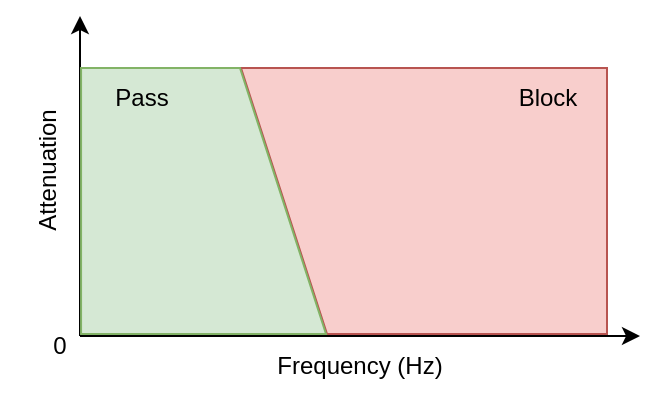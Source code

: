 <mxfile version="20.2.7" type="device"><diagram id="lz21TJQN8Bn_RTYW_u7-" name="Page-1"><mxGraphModel dx="765" dy="456" grid="1" gridSize="10" guides="1" tooltips="1" connect="1" arrows="1" fold="1" page="1" pageScale="1" pageWidth="827" pageHeight="1169" math="0" shadow="0"><root><mxCell id="0"/><mxCell id="1" parent="0"/><mxCell id="LBHt2mJenqAYseAPDTce-1" value="" style="endArrow=classic;html=1;rounded=0;" parent="1" edge="1"><mxGeometry width="50" height="50" relative="1" as="geometry"><mxPoint x="240" y="360" as="sourcePoint"/><mxPoint x="520" y="360" as="targetPoint"/></mxGeometry></mxCell><mxCell id="LBHt2mJenqAYseAPDTce-2" value="" style="endArrow=classic;html=1;rounded=0;" parent="1" edge="1"><mxGeometry width="50" height="50" relative="1" as="geometry"><mxPoint x="240" y="360" as="sourcePoint"/><mxPoint x="240" y="200" as="targetPoint"/></mxGeometry></mxCell><mxCell id="LBHt2mJenqAYseAPDTce-3" value="Frequency (Hz)" style="text;html=1;strokeColor=none;fillColor=none;align=center;verticalAlign=middle;whiteSpace=wrap;rounded=0;" parent="1" vertex="1"><mxGeometry x="240" y="360" width="280" height="30" as="geometry"/></mxCell><mxCell id="LBHt2mJenqAYseAPDTce-11" value="Attenuation" style="text;html=1;strokeColor=none;fillColor=none;align=center;verticalAlign=middle;whiteSpace=wrap;rounded=0;rotation=-90;" parent="1" vertex="1"><mxGeometry x="141" y="262" width="166" height="30" as="geometry"/></mxCell><mxCell id="LBHt2mJenqAYseAPDTce-12" value="0" style="text;html=1;strokeColor=none;fillColor=none;align=center;verticalAlign=middle;whiteSpace=wrap;rounded=0;" parent="1" vertex="1"><mxGeometry x="200" y="350" width="60" height="30" as="geometry"/></mxCell><mxCell id="LBHt2mJenqAYseAPDTce-20" value="" style="shape=manualInput;whiteSpace=wrap;html=1;fillColor=#f8cecc;size=43;rotation=-90;flipV=0;flipH=0;strokeColor=#b85450;" parent="1" vertex="1"><mxGeometry x="345.5" y="201" width="133" height="183" as="geometry"/></mxCell><mxCell id="LBHt2mJenqAYseAPDTce-22" value="" style="shape=manualInput;whiteSpace=wrap;html=1;fillColor=#d5e8d4;size=43;rotation=-90;flipV=1;flipH=1;strokeColor=#82b366;" parent="1" vertex="1"><mxGeometry x="235.27" y="231.25" width="133" height="122.47" as="geometry"/></mxCell><mxCell id="LBHt2mJenqAYseAPDTce-23" value="Pass" style="text;html=1;strokeColor=none;fillColor=none;align=center;verticalAlign=middle;whiteSpace=wrap;rounded=0;" parent="1" vertex="1"><mxGeometry x="241" y="226" width="60" height="30" as="geometry"/></mxCell><mxCell id="LBHt2mJenqAYseAPDTce-24" value="Block" style="text;html=1;strokeColor=none;fillColor=none;align=center;verticalAlign=middle;whiteSpace=wrap;rounded=0;" parent="1" vertex="1"><mxGeometry x="444" y="226" width="60" height="30" as="geometry"/></mxCell></root></mxGraphModel></diagram></mxfile>